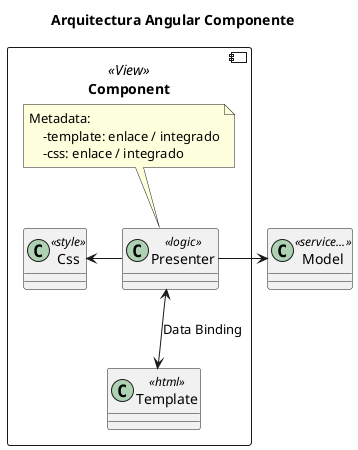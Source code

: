 @startuml

title "Arquitectura Angular Componente"

component Component <<View>> {
    class Presenter <<logic>>
    class Css <<style>>
    class Template <<html>>
    
    Presenter -left-> Css
    Presenter <-down-> Template : Data Binding

    note top of Presenter 
        Metadata:
            -template: enlace / integrado
            -css: enlace / integrado
    end note

    
}

class Model <<service...>>
Presenter -right-> Model

@enduml